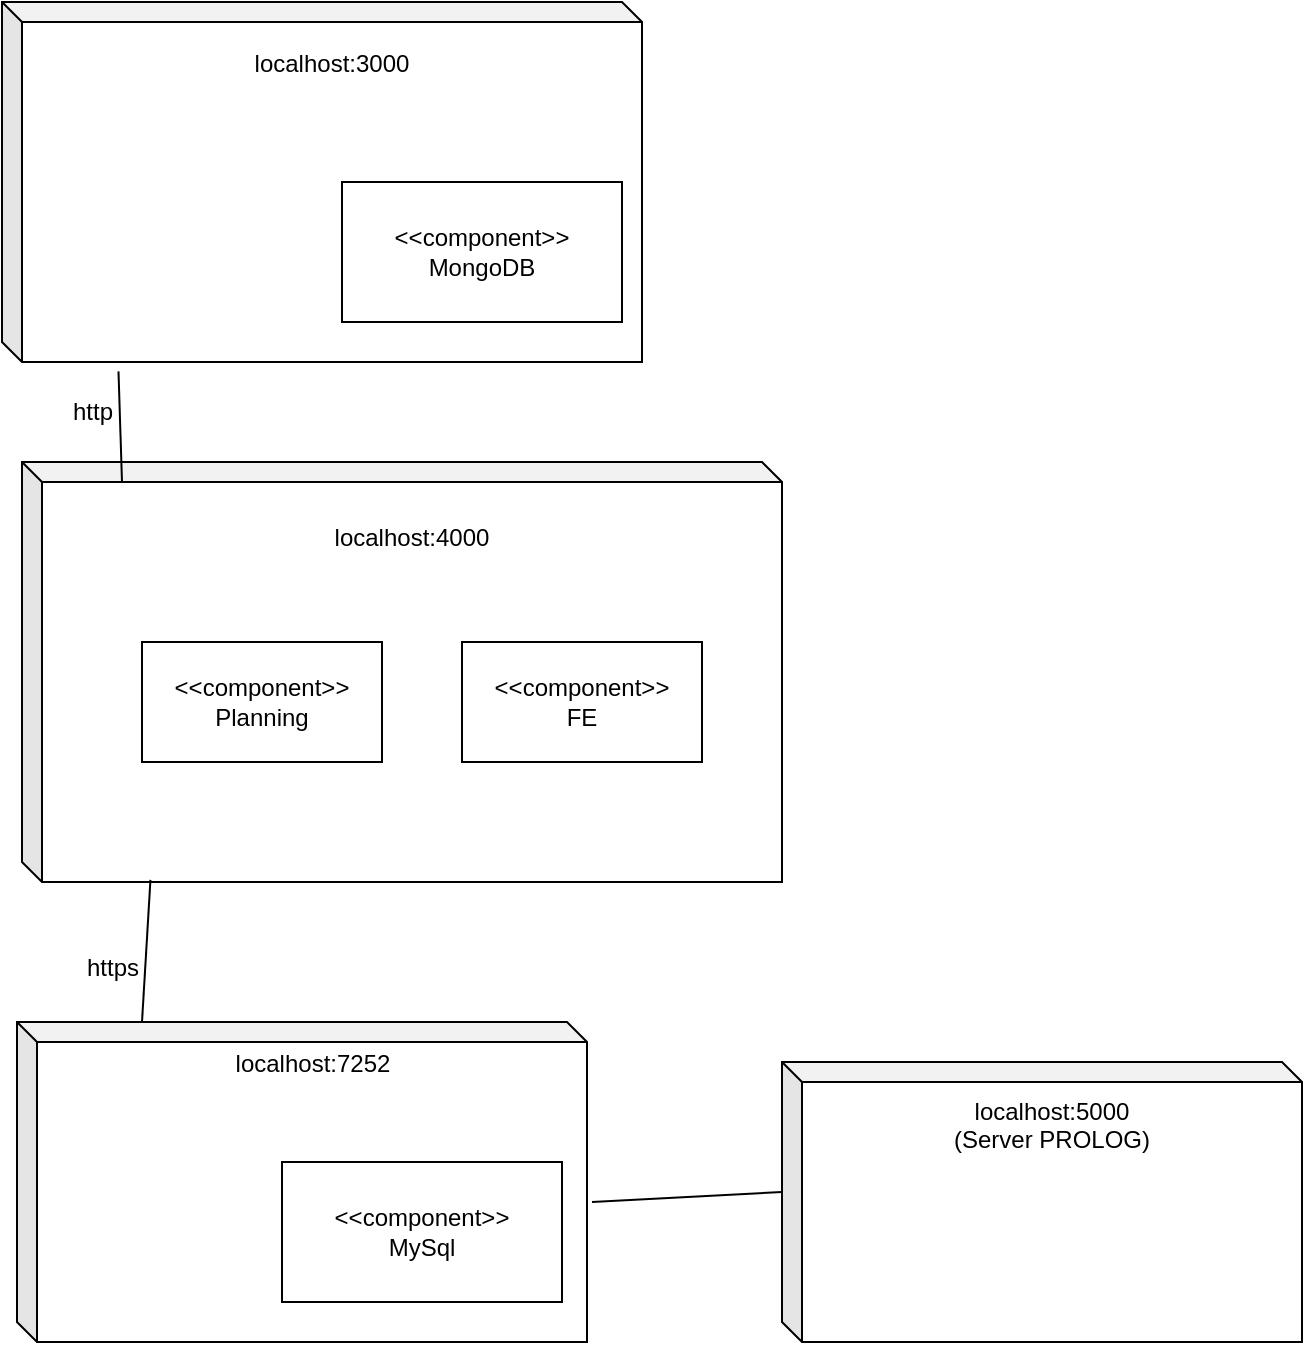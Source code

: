<mxfile version="22.1.22" type="embed">
  <diagram id="NcZeb4xxJMoK9bmA6DHe" name="Page-1">
    <mxGraphModel dx="1013" dy="739" grid="1" gridSize="10" guides="1" tooltips="1" connect="1" arrows="1" fold="1" page="1" pageScale="1" pageWidth="850" pageHeight="1100" math="0" shadow="0">
      <root>
        <mxCell id="0" />
        <mxCell id="1" parent="0" />
        <mxCell id="3" value="localhost:3000&lt;br&gt;&lt;br&gt;&lt;br&gt;&lt;br&gt;&lt;br&gt;&lt;br&gt;&lt;br&gt;&lt;br&gt;&lt;br&gt;&lt;br&gt;" style="shape=cube;whiteSpace=wrap;html=1;boundedLbl=1;backgroundOutline=1;darkOpacity=0.05;darkOpacity2=0.1;size=10;" vertex="1" parent="1">
          <mxGeometry x="130" y="140" width="320" height="180" as="geometry" />
        </mxCell>
        <mxCell id="4" value="localhost:4000&lt;br&gt;&lt;br&gt;&lt;br&gt;&lt;br&gt;&lt;br&gt;&lt;br&gt;&lt;br&gt;&lt;br&gt;&lt;br&gt;&lt;br&gt;&lt;br&gt;" style="shape=cube;whiteSpace=wrap;html=1;boundedLbl=1;backgroundOutline=1;darkOpacity=0.05;darkOpacity2=0.1;size=10;" vertex="1" parent="1">
          <mxGeometry x="140" y="370" width="380" height="210" as="geometry" />
        </mxCell>
        <mxCell id="5" value="localhost:7252&lt;br&gt;&lt;br&gt;&lt;br&gt;&lt;br&gt;&lt;br&gt;&lt;br&gt;&lt;br&gt;&lt;br&gt;&lt;br&gt;&lt;br&gt;" style="shape=cube;whiteSpace=wrap;html=1;boundedLbl=1;backgroundOutline=1;darkOpacity=0.05;darkOpacity2=0.1;size=10;" vertex="1" parent="1">
          <mxGeometry x="137.5" y="650" width="285" height="160" as="geometry" />
        </mxCell>
        <mxCell id="6" value="&amp;lt;&amp;lt;component&amp;gt;&amp;gt;&lt;br&gt;MySql" style="rounded=0;whiteSpace=wrap;html=1;" vertex="1" parent="1">
          <mxGeometry x="270" y="720" width="140" height="70" as="geometry" />
        </mxCell>
        <mxCell id="7" value="&amp;lt;&amp;lt;component&amp;gt;&amp;gt;&lt;br&gt;Planning" style="rounded=0;whiteSpace=wrap;html=1;" vertex="1" parent="1">
          <mxGeometry x="200" y="460" width="120" height="60" as="geometry" />
        </mxCell>
        <mxCell id="8" value="&amp;lt;&amp;lt;component&amp;gt;&amp;gt;&lt;br&gt;FE" style="rounded=0;whiteSpace=wrap;html=1;" vertex="1" parent="1">
          <mxGeometry x="360" y="460" width="120" height="60" as="geometry" />
        </mxCell>
        <mxCell id="9" value="localhost:5000&lt;br&gt;(Server PROLOG)&lt;br&gt;&lt;br&gt;&lt;br&gt;&lt;br&gt;&lt;br&gt;&lt;br&gt;&lt;br&gt;" style="shape=cube;whiteSpace=wrap;html=1;boundedLbl=1;backgroundOutline=1;darkOpacity=0.05;darkOpacity2=0.1;size=10;" vertex="1" parent="1">
          <mxGeometry x="520" y="670" width="260" height="140" as="geometry" />
        </mxCell>
        <mxCell id="10" value="" style="endArrow=none;html=1;rounded=0;entryX=0.169;entryY=0.995;entryDx=0;entryDy=0;entryPerimeter=0;" edge="1" parent="1" target="4">
          <mxGeometry width="50" height="50" relative="1" as="geometry">
            <mxPoint x="200" y="650" as="sourcePoint" />
            <mxPoint x="250" y="600" as="targetPoint" />
          </mxGeometry>
        </mxCell>
        <mxCell id="11" value="https" style="text;html=1;align=center;verticalAlign=middle;resizable=0;points=[];autosize=1;strokeColor=none;fillColor=none;" vertex="1" parent="1">
          <mxGeometry x="160" y="608" width="50" height="30" as="geometry" />
        </mxCell>
        <mxCell id="13" value="" style="endArrow=none;html=1;rounded=0;entryX=0.182;entryY=1.026;entryDx=0;entryDy=0;entryPerimeter=0;" edge="1" parent="1" target="3">
          <mxGeometry width="50" height="50" relative="1" as="geometry">
            <mxPoint x="190" y="380" as="sourcePoint" />
            <mxPoint x="191" y="309" as="targetPoint" />
          </mxGeometry>
        </mxCell>
        <mxCell id="14" value="http" style="text;html=1;align=center;verticalAlign=middle;resizable=0;points=[];autosize=1;strokeColor=none;fillColor=none;" vertex="1" parent="1">
          <mxGeometry x="155" y="330" width="40" height="30" as="geometry" />
        </mxCell>
        <mxCell id="15" value="&amp;lt;&amp;lt;component&amp;gt;&amp;gt;&lt;br style=&quot;border-color: var(--border-color);&quot;&gt;MongoDB" style="rounded=0;whiteSpace=wrap;html=1;" vertex="1" parent="1">
          <mxGeometry x="300" y="230" width="140" height="70" as="geometry" />
        </mxCell>
        <mxCell id="21" value="" style="endArrow=none;html=1;rounded=0;entryX=0;entryY=0;entryDx=0;entryDy=65;entryPerimeter=0;" edge="1" parent="1" target="9">
          <mxGeometry width="50" height="50" relative="1" as="geometry">
            <mxPoint x="425" y="740" as="sourcePoint" />
            <mxPoint x="475" y="690" as="targetPoint" />
          </mxGeometry>
        </mxCell>
      </root>
    </mxGraphModel>
  </diagram>
</mxfile>

